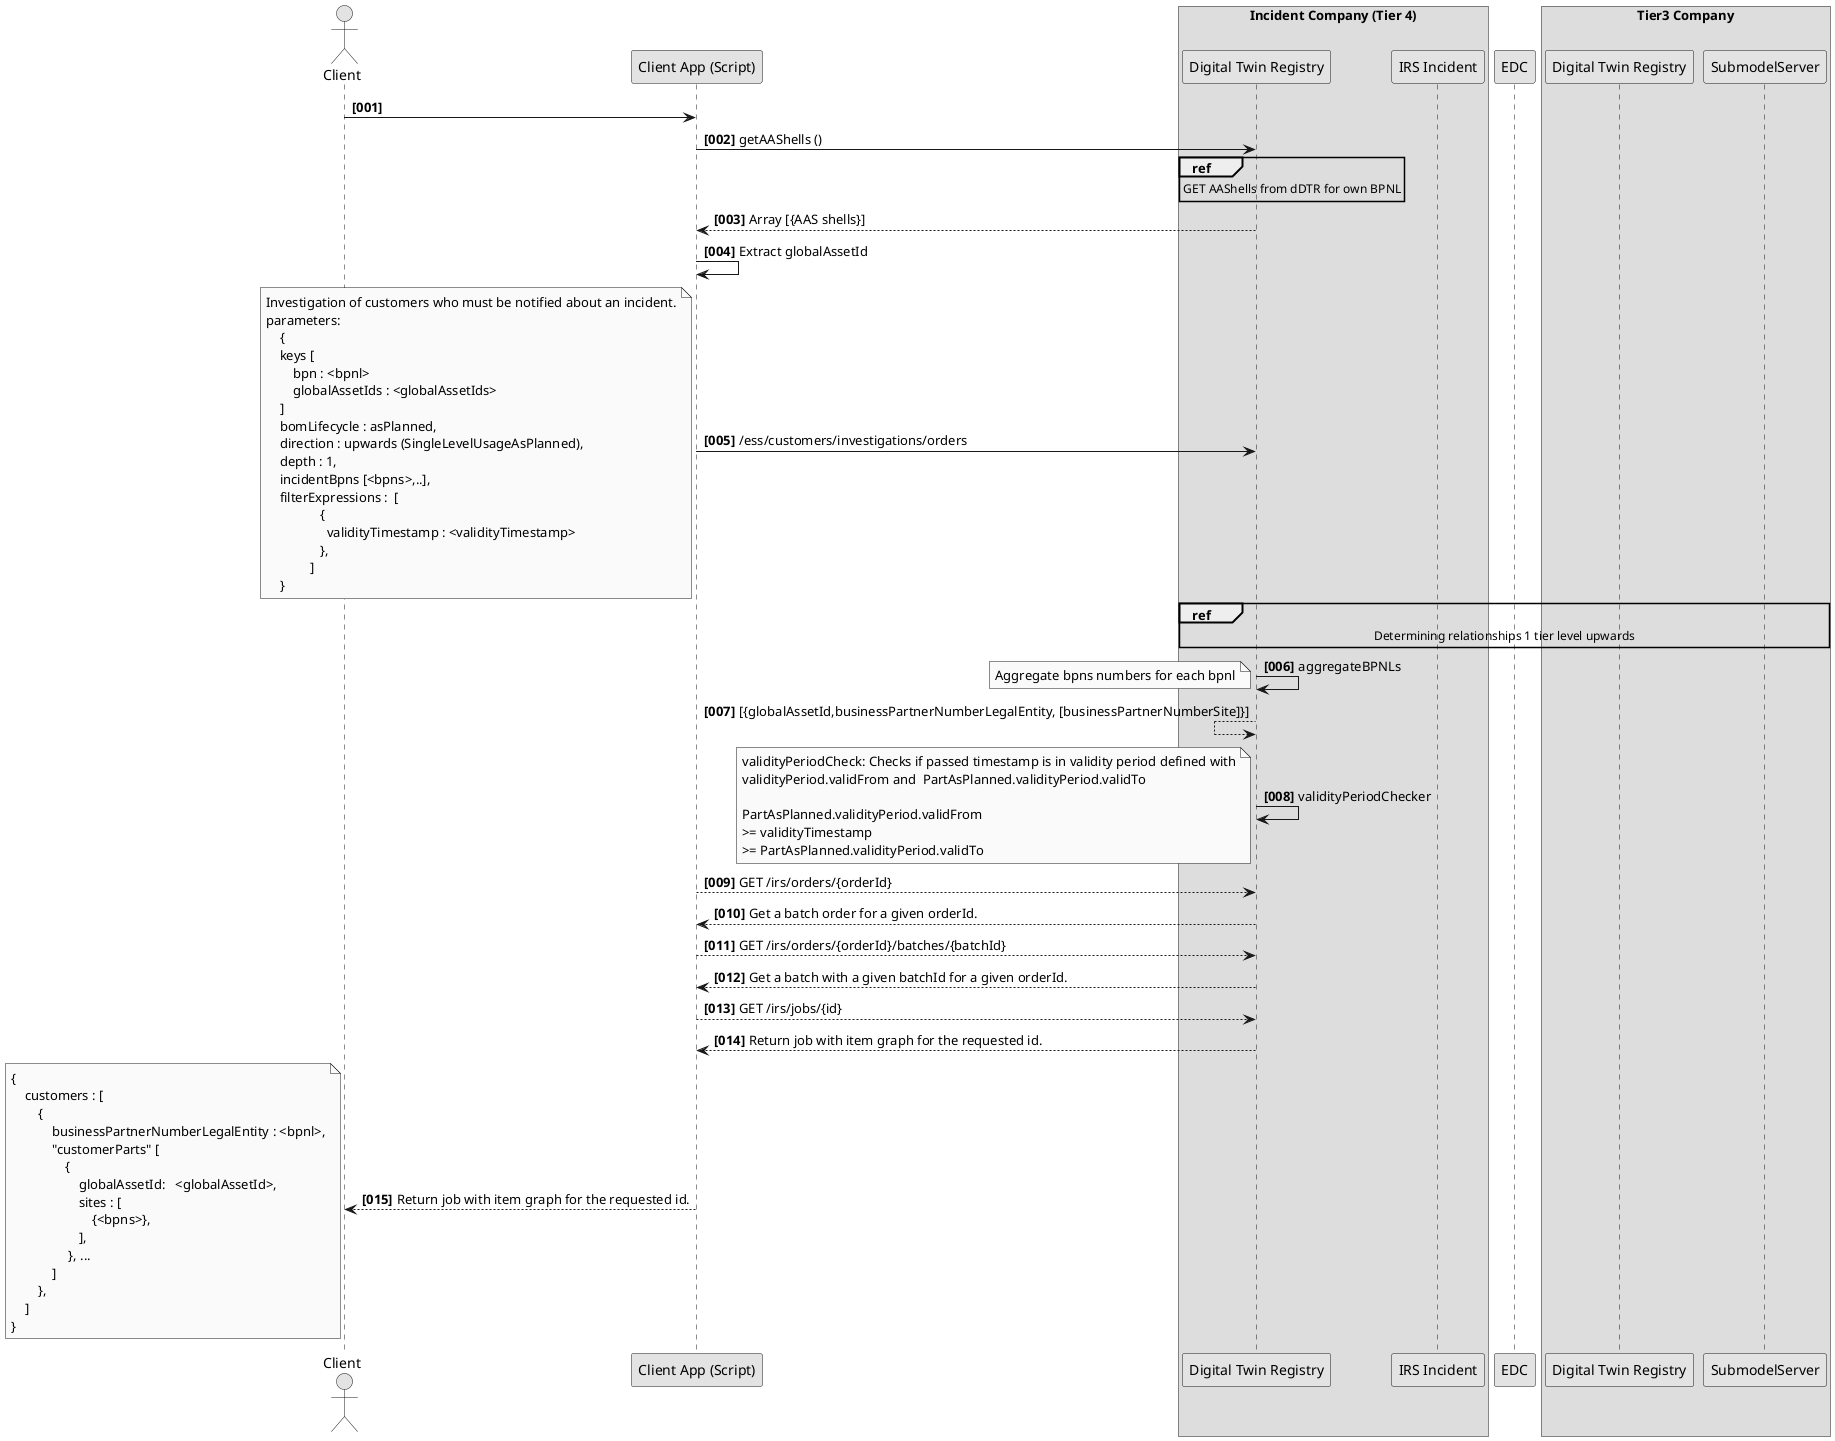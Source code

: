 @startuml
skinparam monochrome true
skinparam shadowing false
skinparam defaultFontName "Architects daughter"

autonumber "<b>[000]"

actor "Client" as User

participant "Client App (Script)" as ClientApp

box Incident Company (Tier 4)
participant "Digital Twin Registry" as dDTR_Tier_N
participant "IRS Incident" as IRS_Tier_N
end box

participant EDC

box Tier3 Company
participant "Digital Twin Registry" as dDTR_Tier_3
participant "SubmodelServer" as SubmodelServer_Tier_3

end box


User -> ClientApp
ClientApp -> dDTR_Tier_N : getAAShells ()
ref over dDTR_Tier_N
    GET AAShells from dDTR for own BPNL
end ref
ClientApp <-- dDTR_Tier_N : Array [{AAS shells}]

ClientApp -> ClientApp : Extract globalAssetId

ClientApp -> dDTR_Tier_N : /ess/customers/investigations/orders
    note left
        Investigation of customers who must be notified about an incident.
        parameters:
            {
            keys [
                bpn : <bpnl>
                globalAssetIds : <globalAssetIds>
            ]
            bomLifecycle : asPlanned,
            direction : upwards (SingleLevelUsageAsPlanned),
            depth : 1,
            incidentBpns [<bpns>,..],
            filterExpressions :  [
                        {
                          validityTimestamp : <validityTimestamp>
                        },
                     ]
            }
    end note

    ref over dDTR_Tier_N, dDTR_Tier_3, SubmodelServer_Tier_3
        Determining relationships 1 tier level upwards
    end ref

    dDTR_Tier_N -> dDTR_Tier_N : aggregateBPNLs
    note left
        Aggregate bpns numbers for each bpnl
    end note
    dDTR_Tier_N <-- dDTR_Tier_N : [{globalAssetId,businessPartnerNumberLegalEntity, [businessPartnerNumberSite]}]

    dDTR_Tier_N -> dDTR_Tier_N : validityPeriodChecker
    note left
        validityPeriodCheck: Checks if passed timestamp is in validity period defined with
        validityPeriod.validFrom and  PartAsPlanned.validityPeriod.validTo

        PartAsPlanned.validityPeriod.validFrom
        >= validityTimestamp
        >= PartAsPlanned.validityPeriod.validTo
    end note


    ClientApp --> dDTR_Tier_N : GET /irs/orders/{orderId}
    ClientApp <-- dDTR_Tier_N : Get a batch order for a given orderId.
    ClientApp --> dDTR_Tier_N : GET /irs/orders/{orderId}/batches/{batchId}
    ClientApp <-- dDTR_Tier_N : Get a batch with a given batchId for a given orderId.
    ClientApp --> dDTR_Tier_N : GET /irs/jobs/{id}
    ClientApp <-- dDTR_Tier_N : Return job with item graph for the requested id.
    User <-- ClientApp : Return job with item graph for the requested id.
      note left
            {
                customers : [
                    {
                        businessPartnerNumberLegalEntity : <bpnl>,
                        "customerParts" [
                            {
                                globalAssetId:   <globalAssetId>,
                                sites : [
                                    {<bpns>},
                                ],
                             }, ...
                        ]
                    },
                ]
            }
        end note
@enduml